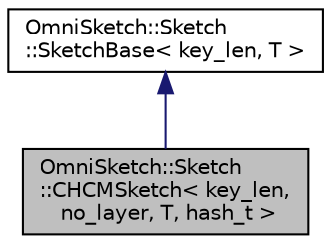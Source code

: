 digraph "OmniSketch::Sketch::CHCMSketch&lt; key_len, no_layer, T, hash_t &gt;"
{
 // LATEX_PDF_SIZE
  edge [fontname="Helvetica",fontsize="10",labelfontname="Helvetica",labelfontsize="10"];
  node [fontname="Helvetica",fontsize="10",shape=record];
  Node1 [label="OmniSketch::Sketch\l::CHCMSketch\< key_len,\l no_layer, T, hash_t \>",height=0.2,width=0.4,color="black", fillcolor="grey75", style="filled", fontcolor="black",tooltip="Count Min Sketch with CH."];
  Node2 -> Node1 [dir="back",color="midnightblue",fontsize="10",style="solid",fontname="Helvetica"];
  Node2 [label="OmniSketch::Sketch\l::SketchBase\< key_len, T \>",height=0.2,width=0.4,color="black", fillcolor="white", style="filled",URL="$class_omni_sketch_1_1_sketch_1_1_sketch_base.html",tooltip="Base sketch."];
}
